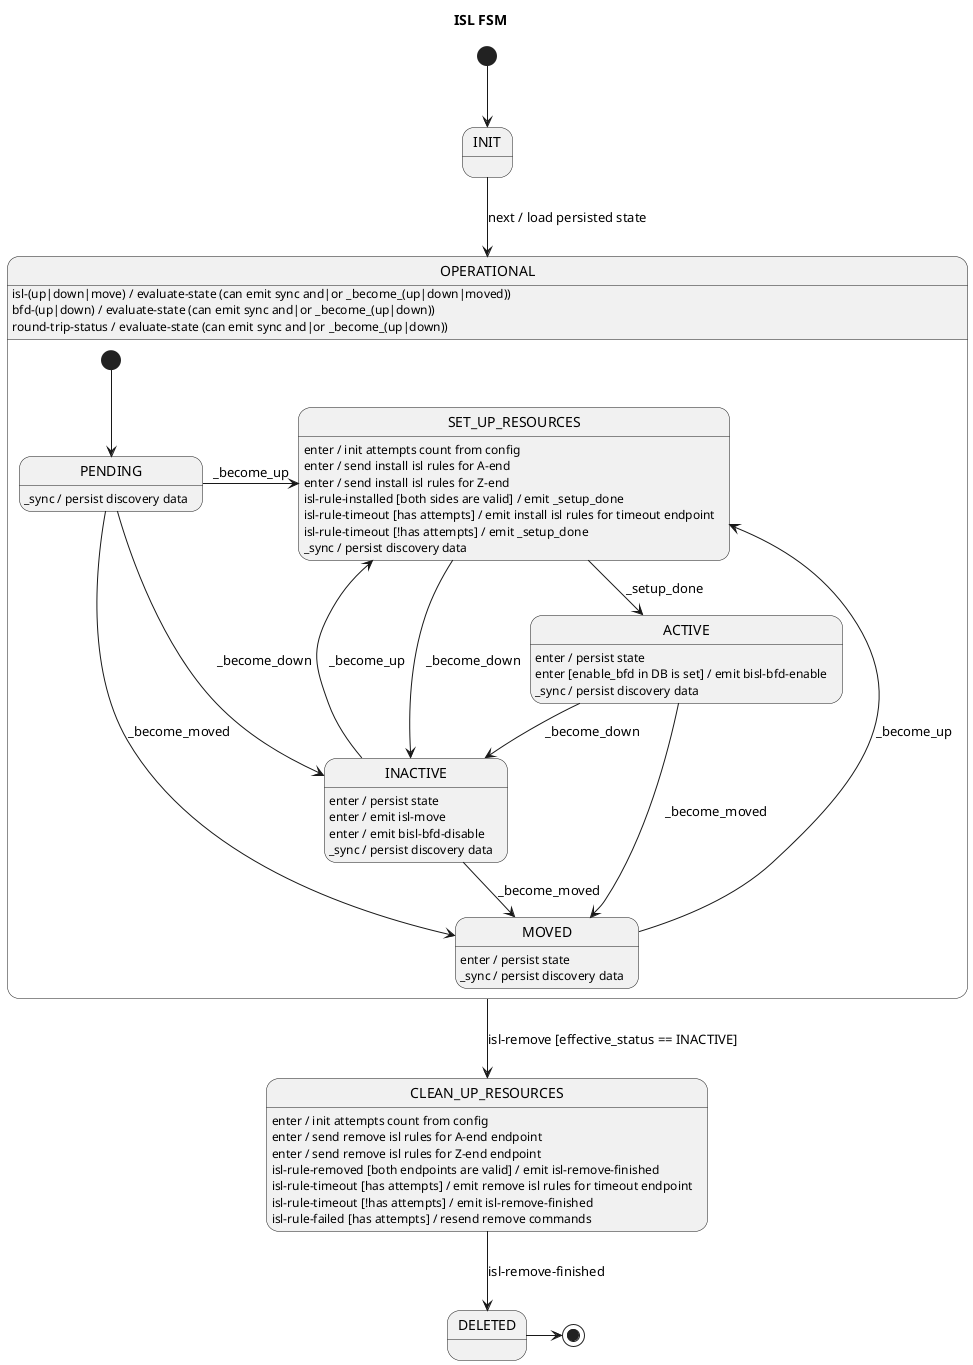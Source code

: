 Internal data:
* reference
* effective-status
* port-state-monitor
* poll-monitor
* bfd-monitor
* round-trip-monitor

* endpoint-A
* endpoint-B
* endpoint-A-up
* endpoint-B-up
* round-trip-expire-at

Input signals:
* isl-up
* isl-down
* isl-move
* BFD-up
* BFD-down
* round-trip-status

Internal(self-injected) signals
* _become_down

Output signals:
* bisl-up (notify BFD-port, notify reroute)
* bisl-down (notify reroute)
* bisl-bfd-enable
* bisl-bfd-disable
* isl-move

@startuml
title ISL FSM

[*] --> INIT

INIT --> OPERATIONAL : next / load persisted state

state OPERATIONAL {
    [*] --> PENDING

    PENDING -r-> SET_UP_RESOURCES : _become_up
    PENDING --> INACTIVE : _become_down
    PENDING --> MOVED : _become_moved
    PENDING : _sync / persist discovery data

    SET_UP_RESOURCES --> ACTIVE : _setup_done
    SET_UP_RESOURCES --> INACTIVE : _become_down
    SET_UP_RESOURCES : enter / init attempts count from config
    SET_UP_RESOURCES : enter / send install isl rules for A-end
    SET_UP_RESOURCES : enter / send install isl rules for Z-end
    SET_UP_RESOURCES : isl-rule-installed [both sides are valid] / emit _setup_done
    SET_UP_RESOURCES : isl-rule-timeout [has attempts] / emit install isl rules for timeout endpoint
    SET_UP_RESOURCES : isl-rule-timeout [!has attempts] / emit _setup_done
    SET_UP_RESOURCES : _sync / persist discovery data

    ACTIVE --> INACTIVE : _become_down
    ACTIVE --> MOVED : _become_moved
    ACTIVE : enter / persist state
    ACTIVE : enter [enable_bfd in DB is set] / emit bisl-bfd-enable
    ACTIVE : _sync / persist discovery data

    INACTIVE --> SET_UP_RESOURCES : _become_up
    INACTIVE -d-> MOVED : _become_moved
    INACTIVE : enter / persist state
    INACTIVE : enter / emit isl-move
    INACTIVE : enter / emit bisl-bfd-disable
    INACTIVE : _sync / persist discovery data

    MOVED --> SET_UP_RESOURCES : _become_up
    MOVED : enter / persist state
    MOVED : _sync / persist discovery data
}
OPERATIONAL --> CLEAN_UP_RESOURCES : isl-remove [effective_status == INACTIVE]
OPERATIONAL : isl-(up|down|move) / evaluate-state (can emit sync and|or _become_(up|down|moved))
OPERATIONAL : bfd-(up|down) / evaluate-state (can emit sync and|or _become_(up|down))
OPERATIONAL : round-trip-status / evaluate-state (can emit sync and|or _become_(up|down))

CLEAN_UP_RESOURCES : enter / init attempts count from config
CLEAN_UP_RESOURCES : enter / send remove isl rules for A-end endpoint
CLEAN_UP_RESOURCES : enter / send remove isl rules for Z-end endpoint
CLEAN_UP_RESOURCES : isl-rule-removed [both endpoints are valid] / emit isl-remove-finished
CLEAN_UP_RESOURCES : isl-rule-timeout [has attempts] / emit remove isl rules for timeout endpoint
CLEAN_UP_RESOURCES : isl-rule-timeout [!has attempts] / emit isl-remove-finished
CLEAN_UP_RESOURCES : isl-rule-failed [has attempts] / resend remove commands
CLEAN_UP_RESOURCES --> DELETED : isl-remove-finished

DELETED -> [*]
@enduml

@startuml
title ISL FSM

[*] --> INIT

INIT --> DOWN : isl-up / set endpoint-(A||B)-status = UP\nisl-down / set endpoint-(A||B)-status = DOWN
INIT --> DOWN : history [history-down]

INIT --> SET_UP_RESOURCES : history [history-up]\n/ apply-history\n/ emit bisl-bfd-enable
INIT --> MOVED : history [history-moved]\nisl-move / set endpoint-(A||B)-status = MOVED

state upAttempt <<choice>>
state deleteAttempt <<choice>>
deleteAttempt --> CLEAN_UP_RESOURCES : [endpoint-(A&B)-status == DOWN]

DOWN --> upAttempt : isl-up / set endpoint-(A||B)-status = DOWN && discovery-data
DOWN --> MOVED : isl-move
DOWN : enter / persist DB state
DOWN : isl-down / set endpoint-(A||B)-status = DOWN
DOWN : isl-down / persist DB state
DOWN -> deleteAttempt : isl-remove

upAttempt --> SET_UP_RESOURCES : [endpoint-(A&&B)-status == UP]
upAttempt --> DOWN : [else]

SET_UP_RESOURCES : enter / init attempts count from config
SET_UP_RESOURCES : enter / send install isl rules for source endpoint
SET_UP_RESOURCES : enter / send install isl rules for destination endpoint
SET_UP_RESOURCES : isl-rule-installed [both sides are valid] / emit isl-up
SET_UP_RESOURCES : isl-rule-installed [!both sides are valid] / wait for both endpoint responses
SET_UP_RESOURCES : isl-rule-timeout [has attempts] / emit install isl rules for timeout endpoint
SET_UP_RESOURCES : isl-rule-timeout [!has attempts] / emit isl-up
SET_UP_RESOURCES --> DOWN : isl-down
SET_UP_RESOURCES --> MOVED : isl-move
SET_UP_RESOURCES --> UP : isl-up

UP --> DOWN : _become_down\nisl-down [physical-down] / raise ISL(uni) cost
UP --> MOVED : isl-move / set endpoint-(A|B)-status = MOVED
UP : enter [enable_bfd in DB is set] / emit bisl-bfd-enable
UP : enter / persist DB state
UP : isl-up / set endpoint-(A||B)-status = UP
UP : isl-up / evaluate-state (can emit _become_down)
UP : isl-up / persist DB state
UP : isl-down / set endpoint-(A||B)-status = DOWN
UP : isl-down / evaluate-state (can emit _become_down)
UP : isl-down / persist DB state
UP : round-trip-status / set round-trip-expire-at
UP : round-trip-status / evaluate-state (can emit _become_down)
UP : exit / persist DB state
UP : exit / emit bisl-down
UP : exit / clean round-trip-expire-at

CLEAN_UP_RESOURCES : enter / init attempts count from config
CLEAN_UP_RESOURCES : enter / send remove isl rules for source endpoint
CLEAN_UP_RESOURCES : enter / send remove isl rules for destination endpoint
CLEAN_UP_RESOURCES : isl-rule-removed [!both endpoints are valid] / wait for both endpoint responses
CLEAN_UP_RESOURCES : isl-rule-removed [both endpoints are valid] / emit isl-remove-finished
CLEAN_UP_RESOURCES : isl-rule-timeout [has attempts] / emit remove isl rules for timeout endpoint
CLEAN_UP_RESOURCES : isl-rule-timeout [!has attempts] / emit isl-remove-finished
CLEAN_UP_RESOURCES : isl-rule-failed [has attempts] / resend remove commands
CLEAN_UP_RESOURCES --> DELETED : isl-remove-finished

MOVED --> upAttempt : isl-up / set endpoint-(A|B)-status = UP
MOVED --> deleteAttempt : isl-remove
MOVED : enter / persist DB state
MOVED : enter / emit isl-move
MOVED : enter / set endpoint-(A|B)-status = MOVED
MOVED : enter / emit bisl-bfd-disable
MOVED : isl-down / set endpoint-(A|B)-status = DOWN
MOVED : isl-down / persist DB state

DELETED -> [*]
@enduml
